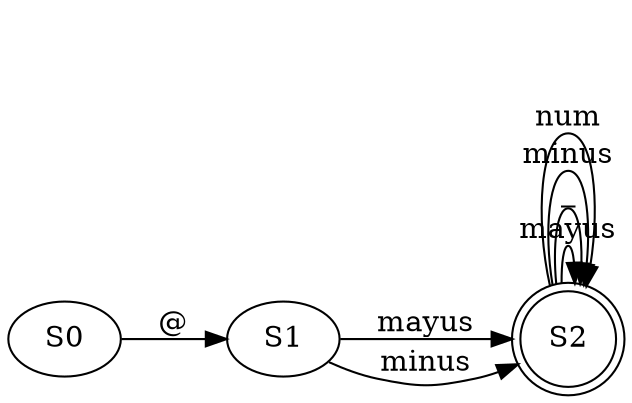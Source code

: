 digraph G {
	rankdir=LR
	S0 -> S1 [label="@"]	S1 -> S2 [label="mayus"]	S1 -> S2 [label="minus"]	S2 [shape="doublecircle"]	S2 -> S2 [label="mayus"]	S2 -> S2 [label="_"]	S2 -> S2 [label="minus"]	S2 -> S2 [label="num"]
}